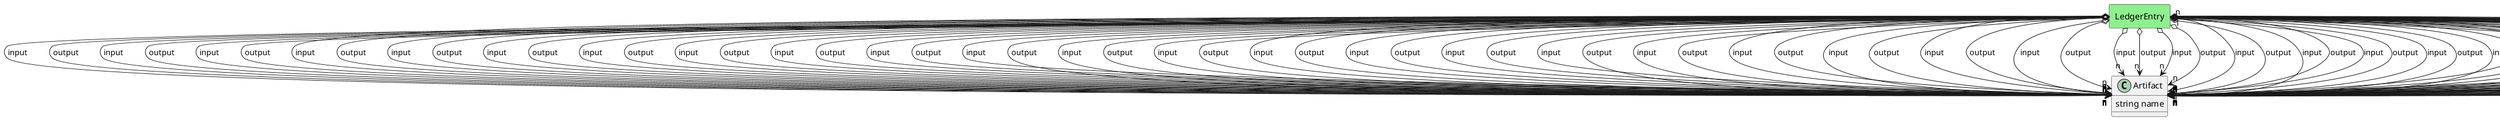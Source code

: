 @startuml

class "Artifact" as Model {
 string name

 
}

rectangle "LedgerEntry" as LedgerEntry #lightblue {
}

Model o--> "1" LedgerEntry : creator


rectangle "LedgerEntry" as LedgerEntry #lightblue {
}

Model o--> "n" LedgerEntry : consumer




    rectangle "LedgerEntry" as LedgerEntry #lightgreen {
    }
    
        LedgerEntry   o--> "n" Model : "input"
    
    rectangle "LedgerEntry" as LedgerEntry #lightgreen {
    }
    
        LedgerEntry   o--> "n" Model : "output"
    
    rectangle "LedgerEntry" as LedgerEntry #lightgreen {
    }
    
        LedgerEntry   o--> "n" Model : "input"
    
    rectangle "LedgerEntry" as LedgerEntry #lightgreen {
    }
    
        LedgerEntry   o--> "n" Model : "output"
    
    rectangle "LedgerEntry" as LedgerEntry #lightgreen {
    }
    
        LedgerEntry   o--> "n" Model : "input"
    
    rectangle "LedgerEntry" as LedgerEntry #lightgreen {
    }
    
        LedgerEntry   o--> "n" Model : "output"
    
    rectangle "LedgerEntry" as LedgerEntry #lightgreen {
    }
    
        LedgerEntry   o--> "n" Model : "input"
    
    rectangle "LedgerEntry" as LedgerEntry #lightgreen {
    }
    
        LedgerEntry   o--> "n" Model : "output"
    
    rectangle "LedgerEntry" as LedgerEntry #lightgreen {
    }
    
        LedgerEntry   o--> "n" Model : "input"
    
    rectangle "LedgerEntry" as LedgerEntry #lightgreen {
    }
    
        LedgerEntry   o--> "n" Model : "output"
    
    rectangle "LedgerEntry" as LedgerEntry #lightgreen {
    }
    
        LedgerEntry   o--> "n" Model : "input"
    
    rectangle "LedgerEntry" as LedgerEntry #lightgreen {
    }
    
        LedgerEntry   o--> "n" Model : "output"
    
    rectangle "LedgerEntry" as LedgerEntry #lightgreen {
    }
    
        LedgerEntry   o--> "n" Model : "input"
    
    rectangle "LedgerEntry" as LedgerEntry #lightgreen {
    }
    
        LedgerEntry   o--> "n" Model : "output"
    
    rectangle "LedgerEntry" as LedgerEntry #lightgreen {
    }
    
        LedgerEntry   o--> "n" Model : "input"
    
    rectangle "LedgerEntry" as LedgerEntry #lightgreen {
    }
    
        LedgerEntry   o--> "n" Model : "output"
    
    rectangle "LedgerEntry" as LedgerEntry #lightgreen {
    }
    
        LedgerEntry   o--> "n" Model : "input"
    
    rectangle "LedgerEntry" as LedgerEntry #lightgreen {
    }
    
        LedgerEntry   o--> "n" Model : "output"
    
    rectangle "LedgerEntry" as LedgerEntry #lightgreen {
    }
    
        LedgerEntry   o--> "n" Model : "input"
    
    rectangle "LedgerEntry" as LedgerEntry #lightgreen {
    }
    
        LedgerEntry   o--> "n" Model : "output"
    
    rectangle "LedgerEntry" as LedgerEntry #lightgreen {
    }
    
        LedgerEntry   o--> "n" Model : "input"
    
    rectangle "LedgerEntry" as LedgerEntry #lightgreen {
    }
    
        LedgerEntry   o--> "n" Model : "output"
    
    rectangle "LedgerEntry" as LedgerEntry #lightgreen {
    }
    
        LedgerEntry   o--> "n" Model : "input"
    
    rectangle "LedgerEntry" as LedgerEntry #lightgreen {
    }
    
        LedgerEntry   o--> "n" Model : "output"
    
    rectangle "LedgerEntry" as LedgerEntry #lightgreen {
    }
    
        LedgerEntry   o--> "n" Model : "input"
    
    rectangle "LedgerEntry" as LedgerEntry #lightgreen {
    }
    
        LedgerEntry   o--> "n" Model : "output"
    
    rectangle "LedgerEntry" as LedgerEntry #lightgreen {
    }
    
        LedgerEntry   o--> "n" Model : "input"
    
    rectangle "LedgerEntry" as LedgerEntry #lightgreen {
    }
    
        LedgerEntry   o--> "n" Model : "output"
    
    rectangle "LedgerEntry" as LedgerEntry #lightgreen {
    }
    
        LedgerEntry   o--> "n" Model : "input"
    
    rectangle "LedgerEntry" as LedgerEntry #lightgreen {
    }
    
        LedgerEntry   o--> "n" Model : "output"
    
    rectangle "LedgerEntry" as LedgerEntry #lightgreen {
    }
    
        LedgerEntry   o--> "n" Model : "input"
    
    rectangle "LedgerEntry" as LedgerEntry #lightgreen {
    }
    
        LedgerEntry   o--> "n" Model : "output"
    
    rectangle "LedgerEntry" as LedgerEntry #lightgreen {
    }
    
        LedgerEntry   o--> "n" Model : "input"
    
    rectangle "LedgerEntry" as LedgerEntry #lightgreen {
    }
    
        LedgerEntry   o--> "n" Model : "output"
    
    rectangle "LedgerEntry" as LedgerEntry #lightgreen {
    }
    
        LedgerEntry   o--> "n" Model : "input"
    
    rectangle "LedgerEntry" as LedgerEntry #lightgreen {
    }
    
        LedgerEntry   o--> "n" Model : "output"
    
    rectangle "LedgerEntry" as LedgerEntry #lightgreen {
    }
    
        LedgerEntry   o--> "n" Model : "input"
    
    rectangle "LedgerEntry" as LedgerEntry #lightgreen {
    }
    
        LedgerEntry   o--> "n" Model : "output"
    
    rectangle "LedgerEntry" as LedgerEntry #lightgreen {
    }
    
        LedgerEntry   o--> "n" Model : "input"
    
    rectangle "LedgerEntry" as LedgerEntry #lightgreen {
    }
    
        LedgerEntry   o--> "n" Model : "output"
    
    rectangle "LedgerEntry" as LedgerEntry #lightgreen {
    }
    
        LedgerEntry   o--> "n" Model : "input"
    
    rectangle "LedgerEntry" as LedgerEntry #lightgreen {
    }
    
        LedgerEntry   o--> "n" Model : "output"
    
    rectangle "LedgerEntry" as LedgerEntry #lightgreen {
    }
    
        LedgerEntry   o--> "n" Model : "input"
    
    rectangle "LedgerEntry" as LedgerEntry #lightgreen {
    }
    
        LedgerEntry   o--> "n" Model : "output"
    
    rectangle "LedgerEntry" as LedgerEntry #lightgreen {
    }
    
        LedgerEntry   o--> "n" Model : "input"
    
    rectangle "LedgerEntry" as LedgerEntry #lightgreen {
    }
    
        LedgerEntry   o--> "n" Model : "output"
    
    rectangle "LedgerEntry" as LedgerEntry #lightgreen {
    }
    
        LedgerEntry   o--> "n" Model : "input"
    
    rectangle "LedgerEntry" as LedgerEntry #lightgreen {
    }
    
        LedgerEntry   o--> "n" Model : "output"
    
    rectangle "LedgerEntry" as LedgerEntry #lightgreen {
    }
    
        LedgerEntry   o--> "n" Model : "input"
    
    rectangle "LedgerEntry" as LedgerEntry #lightgreen {
    }
    
        LedgerEntry   o--> "n" Model : "output"
    
    rectangle "LedgerEntry" as LedgerEntry #lightgreen {
    }
    
        LedgerEntry   o--> "n" Model : "input"
    
    rectangle "LedgerEntry" as LedgerEntry #lightgreen {
    }
    
        LedgerEntry   o--> "n" Model : "output"
    
    rectangle "LedgerEntry" as LedgerEntry #lightgreen {
    }
    
        LedgerEntry   o--> "n" Model : "input"
    
    rectangle "LedgerEntry" as LedgerEntry #lightgreen {
    }
    
        LedgerEntry   o--> "n" Model : "output"
    
    rectangle "LedgerEntry" as LedgerEntry #lightgreen {
    }
    
        LedgerEntry   o--> "n" Model : "input"
    
    rectangle "LedgerEntry" as LedgerEntry #lightgreen {
    }
    
        LedgerEntry   o--> "n" Model : "output"
    
    rectangle "LedgerEntry" as LedgerEntry #lightgreen {
    }
    
        LedgerEntry   o--> "n" Model : "input"
    
    rectangle "LedgerEntry" as LedgerEntry #lightgreen {
    }
    
        LedgerEntry   o--> "n" Model : "output"
    
    rectangle "LedgerEntry" as LedgerEntry #lightgreen {
    }
    
        LedgerEntry   o--> "n" Model : "input"
    
    rectangle "LedgerEntry" as LedgerEntry #lightgreen {
    }
    
        LedgerEntry   o--> "n" Model : "output"
    
    rectangle "LedgerEntry" as LedgerEntry #lightgreen {
    }
    
        LedgerEntry   o--> "n" Model : "input"
    
    rectangle "LedgerEntry" as LedgerEntry #lightgreen {
    }
    
        LedgerEntry   o--> "n" Model : "output"
    
    rectangle "LedgerEntry" as LedgerEntry #lightgreen {
    }
    
        LedgerEntry   o--> "n" Model : "input"
    
    rectangle "LedgerEntry" as LedgerEntry #lightgreen {
    }
    
        LedgerEntry   o--> "n" Model : "output"
    
    rectangle "LedgerEntry" as LedgerEntry #lightgreen {
    }
    
        LedgerEntry   o--> "n" Model : "input"
    
    rectangle "LedgerEntry" as LedgerEntry #lightgreen {
    }
    
        LedgerEntry   o--> "n" Model : "output"
    
    rectangle "LedgerEntry" as LedgerEntry #lightgreen {
    }
    
        LedgerEntry   o--> "n" Model : "input"
    
    rectangle "LedgerEntry" as LedgerEntry #lightgreen {
    }
    
        LedgerEntry   o--> "n" Model : "output"
    
    rectangle "LedgerEntry" as LedgerEntry #lightgreen {
    }
    
        LedgerEntry   o--> "n" Model : "input"
    
    rectangle "LedgerEntry" as LedgerEntry #lightgreen {
    }
    
        LedgerEntry   o--> "n" Model : "output"
    
    rectangle "LedgerEntry" as LedgerEntry #lightgreen {
    }
    
        LedgerEntry   o--> "n" Model : "input"
    
    rectangle "LedgerEntry" as LedgerEntry #lightgreen {
    }
    
        LedgerEntry   o--> "n" Model : "output"
    
    rectangle "LedgerEntry" as LedgerEntry #lightgreen {
    }
    
        LedgerEntry   o--> "n" Model : "input"
    
    rectangle "LedgerEntry" as LedgerEntry #lightgreen {
    }
    
        LedgerEntry   o--> "n" Model : "output"
    
    rectangle "LedgerEntry" as LedgerEntry #lightgreen {
    }
    
        LedgerEntry   o--> "n" Model : "input"
    
    rectangle "LedgerEntry" as LedgerEntry #lightgreen {
    }
    
        LedgerEntry   o--> "n" Model : "output"
    
    rectangle "LedgerEntry" as LedgerEntry #lightgreen {
    }
    
        LedgerEntry   o--> "n" Model : "input"
    
    rectangle "LedgerEntry" as LedgerEntry #lightgreen {
    }
    
        LedgerEntry   o--> "n" Model : "output"
    
    rectangle "LedgerEntry" as LedgerEntry #lightgreen {
    }
    
        LedgerEntry   o--> "n" Model : "input"
    
    rectangle "LedgerEntry" as LedgerEntry #lightgreen {
    }
    
        LedgerEntry   o--> "n" Model : "output"
    
    rectangle "LedgerEntry" as LedgerEntry #lightgreen {
    }
    
        LedgerEntry   o--> "n" Model : "input"
    
    rectangle "LedgerEntry" as LedgerEntry #lightgreen {
    }
    
        LedgerEntry   o--> "n" Model : "output"
    
    rectangle "LedgerEntry" as LedgerEntry #lightgreen {
    }
    
        LedgerEntry   o--> "n" Model : "input"
    
    rectangle "LedgerEntry" as LedgerEntry #lightgreen {
    }
    
        LedgerEntry   o--> "n" Model : "output"
    
    rectangle "LedgerEntry" as LedgerEntry #lightgreen {
    }
    
        LedgerEntry   o--> "n" Model : "input"
    
    rectangle "LedgerEntry" as LedgerEntry #lightgreen {
    }
    
        LedgerEntry   o--> "n" Model : "output"
    
    rectangle "LedgerEntry" as LedgerEntry #lightgreen {
    }
    
        LedgerEntry   o--> "n" Model : "input"
    
    rectangle "LedgerEntry" as LedgerEntry #lightgreen {
    }
    
        LedgerEntry   o--> "n" Model : "output"
    

@enduml
